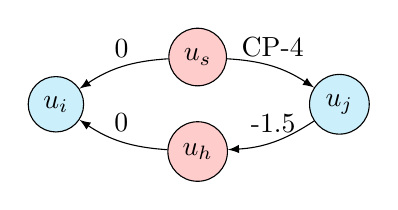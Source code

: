 \begin{tikzpicture}[scale=0.3]
\def \radius {6cm}
\node[draw, circle, fill=cyan!20] at ({0}:\radius) (n1) {$u_j$};
\node[draw, circle, fill=cyan!20] at ({180}:\radius) (n2) {$u_i$};
\node[draw, circle, fill=red!20] at (0,2) (n3) {$u_s$};
\node[draw, circle, fill=red!20] at (0,-2) (n4) {$u_h$};
\path[->, >=latex] (n3) edge [bend left=-15] node[above]{0} (n2);
\path[->, >=latex] (n3) edge [bend left=15] node[above]{CP-4} (n1);
\path[->, >=latex] (n1) edge [bend left=15] node[above]{-1.5} (n4);
\path[->, >=latex] (n4) edge [bend left=15] node[above]{0} (n2);
\end{tikzpicture}
